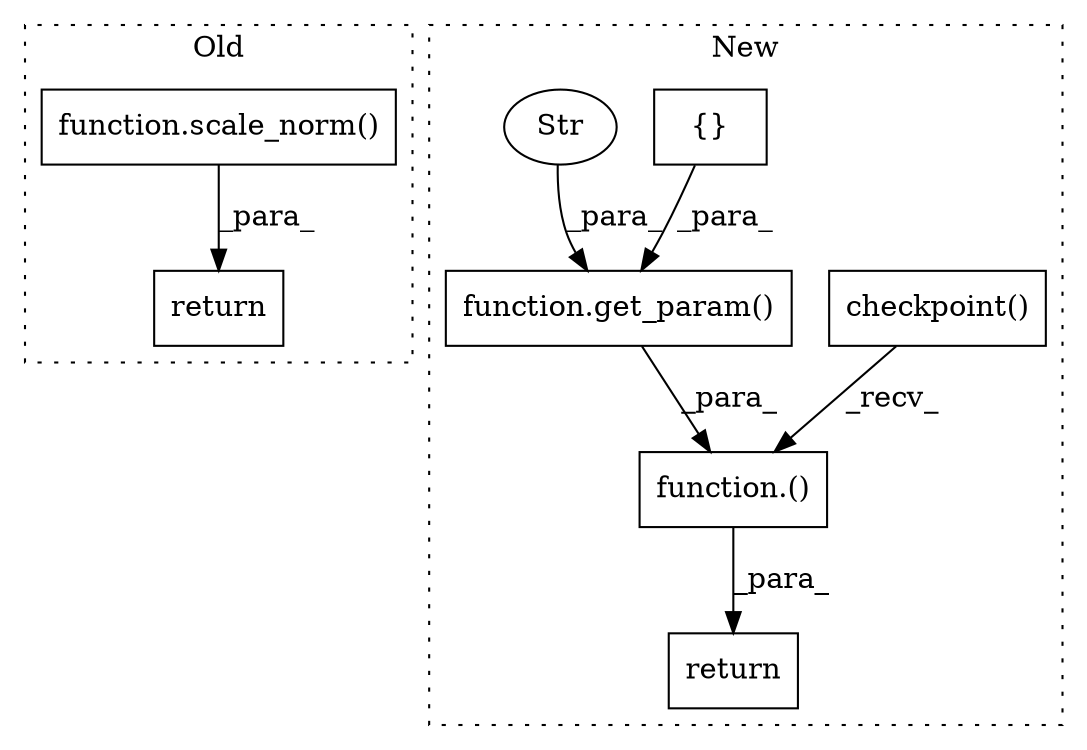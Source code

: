 digraph G {
subgraph cluster0 {
1 [label="return" a="93" s="11741" l="7" shape="box"];
5 [label="function.scale_norm()" a="75" s="11669,11688" l="11,1" shape="box"];
label = "Old";
style="dotted";
}
subgraph cluster1 {
2 [label="checkpoint()" a="75" s="12427,12445" l="15,1" shape="box"];
3 [label="return" a="93" s="12420" l="7" shape="box"];
4 [label="{}" a="59" s="12101,12114" l="1,0" shape="box"];
6 [label="function.get_param()" a="75" s="12063,12115" l="10,111" shape="box"];
7 [label="Str" a="66" s="12078" l="21" shape="ellipse"];
8 [label="function.()" a="75" s="12427,12477" l="20,1" shape="box"];
label = "New";
style="dotted";
}
2 -> 8 [label="_recv_"];
4 -> 6 [label="_para_"];
5 -> 1 [label="_para_"];
6 -> 8 [label="_para_"];
7 -> 6 [label="_para_"];
8 -> 3 [label="_para_"];
}